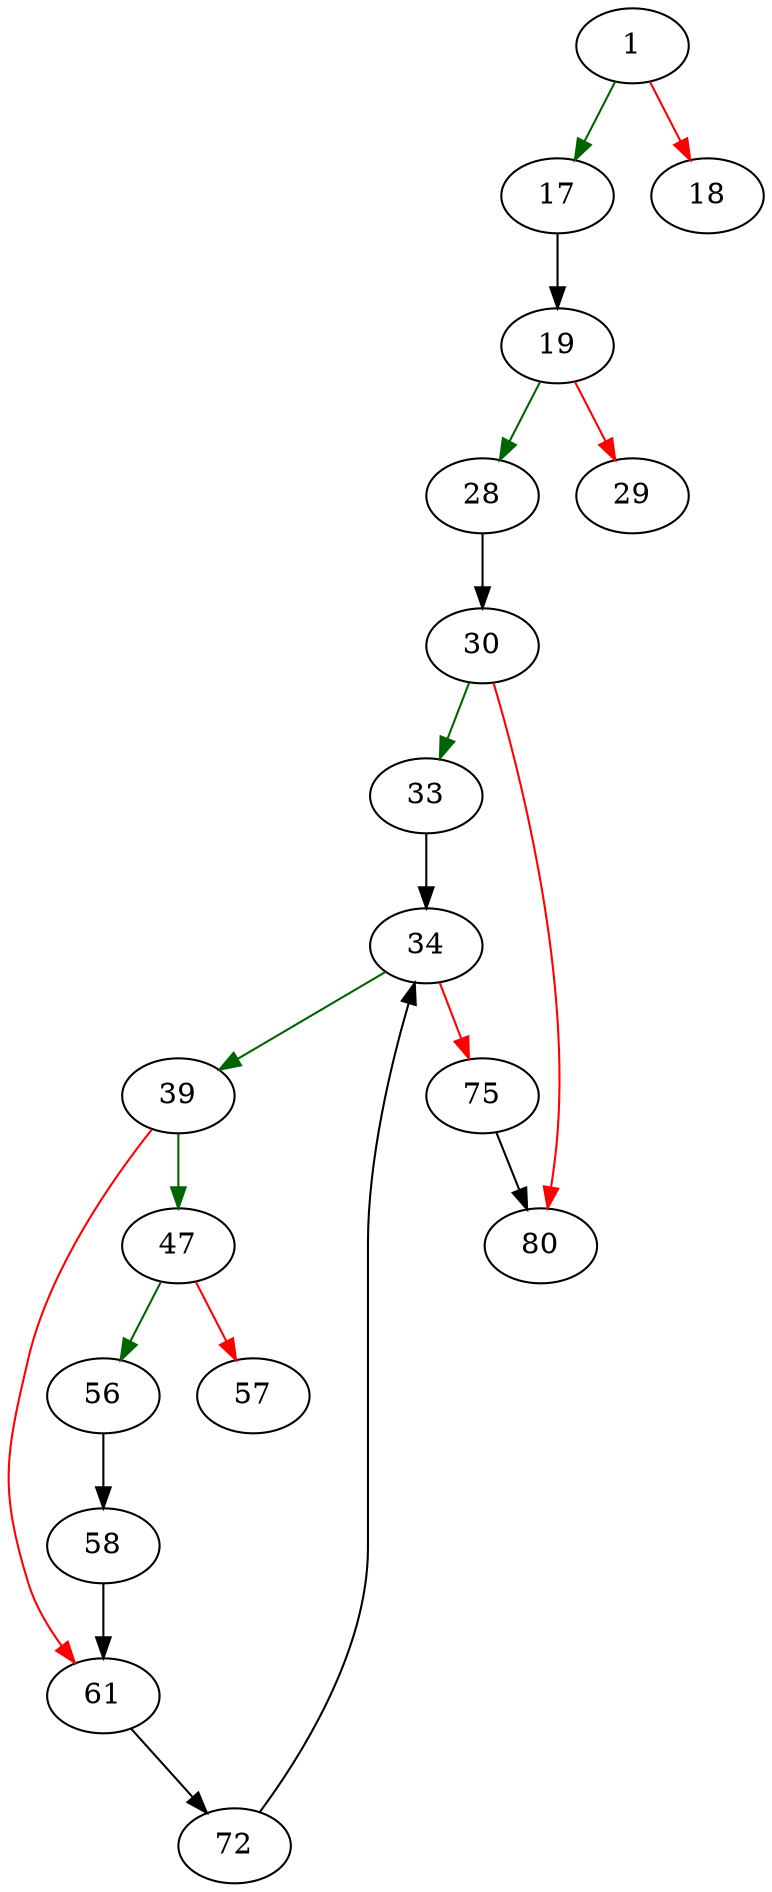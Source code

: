 strict digraph "expertDequote" {
	// Node definitions.
	1 [entry=true];
	17;
	18;
	19;
	28;
	29;
	30;
	33;
	80;
	34;
	39;
	75;
	47;
	61;
	56;
	57;
	58;
	72;

	// Edge definitions.
	1 -> 17 [
		color=darkgreen
		cond=true
	];
	1 -> 18 [
		color=red
		cond=false
	];
	17 -> 19;
	19 -> 28 [
		color=darkgreen
		cond=true
	];
	19 -> 29 [
		color=red
		cond=false
	];
	28 -> 30;
	30 -> 33 [
		color=darkgreen
		cond=true
	];
	30 -> 80 [
		color=red
		cond=false
	];
	33 -> 34;
	34 -> 39 [
		color=darkgreen
		cond=true
	];
	34 -> 75 [
		color=red
		cond=false
	];
	39 -> 47 [
		color=darkgreen
		cond=true
	];
	39 -> 61 [
		color=red
		cond=false
	];
	75 -> 80;
	47 -> 56 [
		color=darkgreen
		cond=true
	];
	47 -> 57 [
		color=red
		cond=false
	];
	61 -> 72;
	56 -> 58;
	58 -> 61;
	72 -> 34;
}